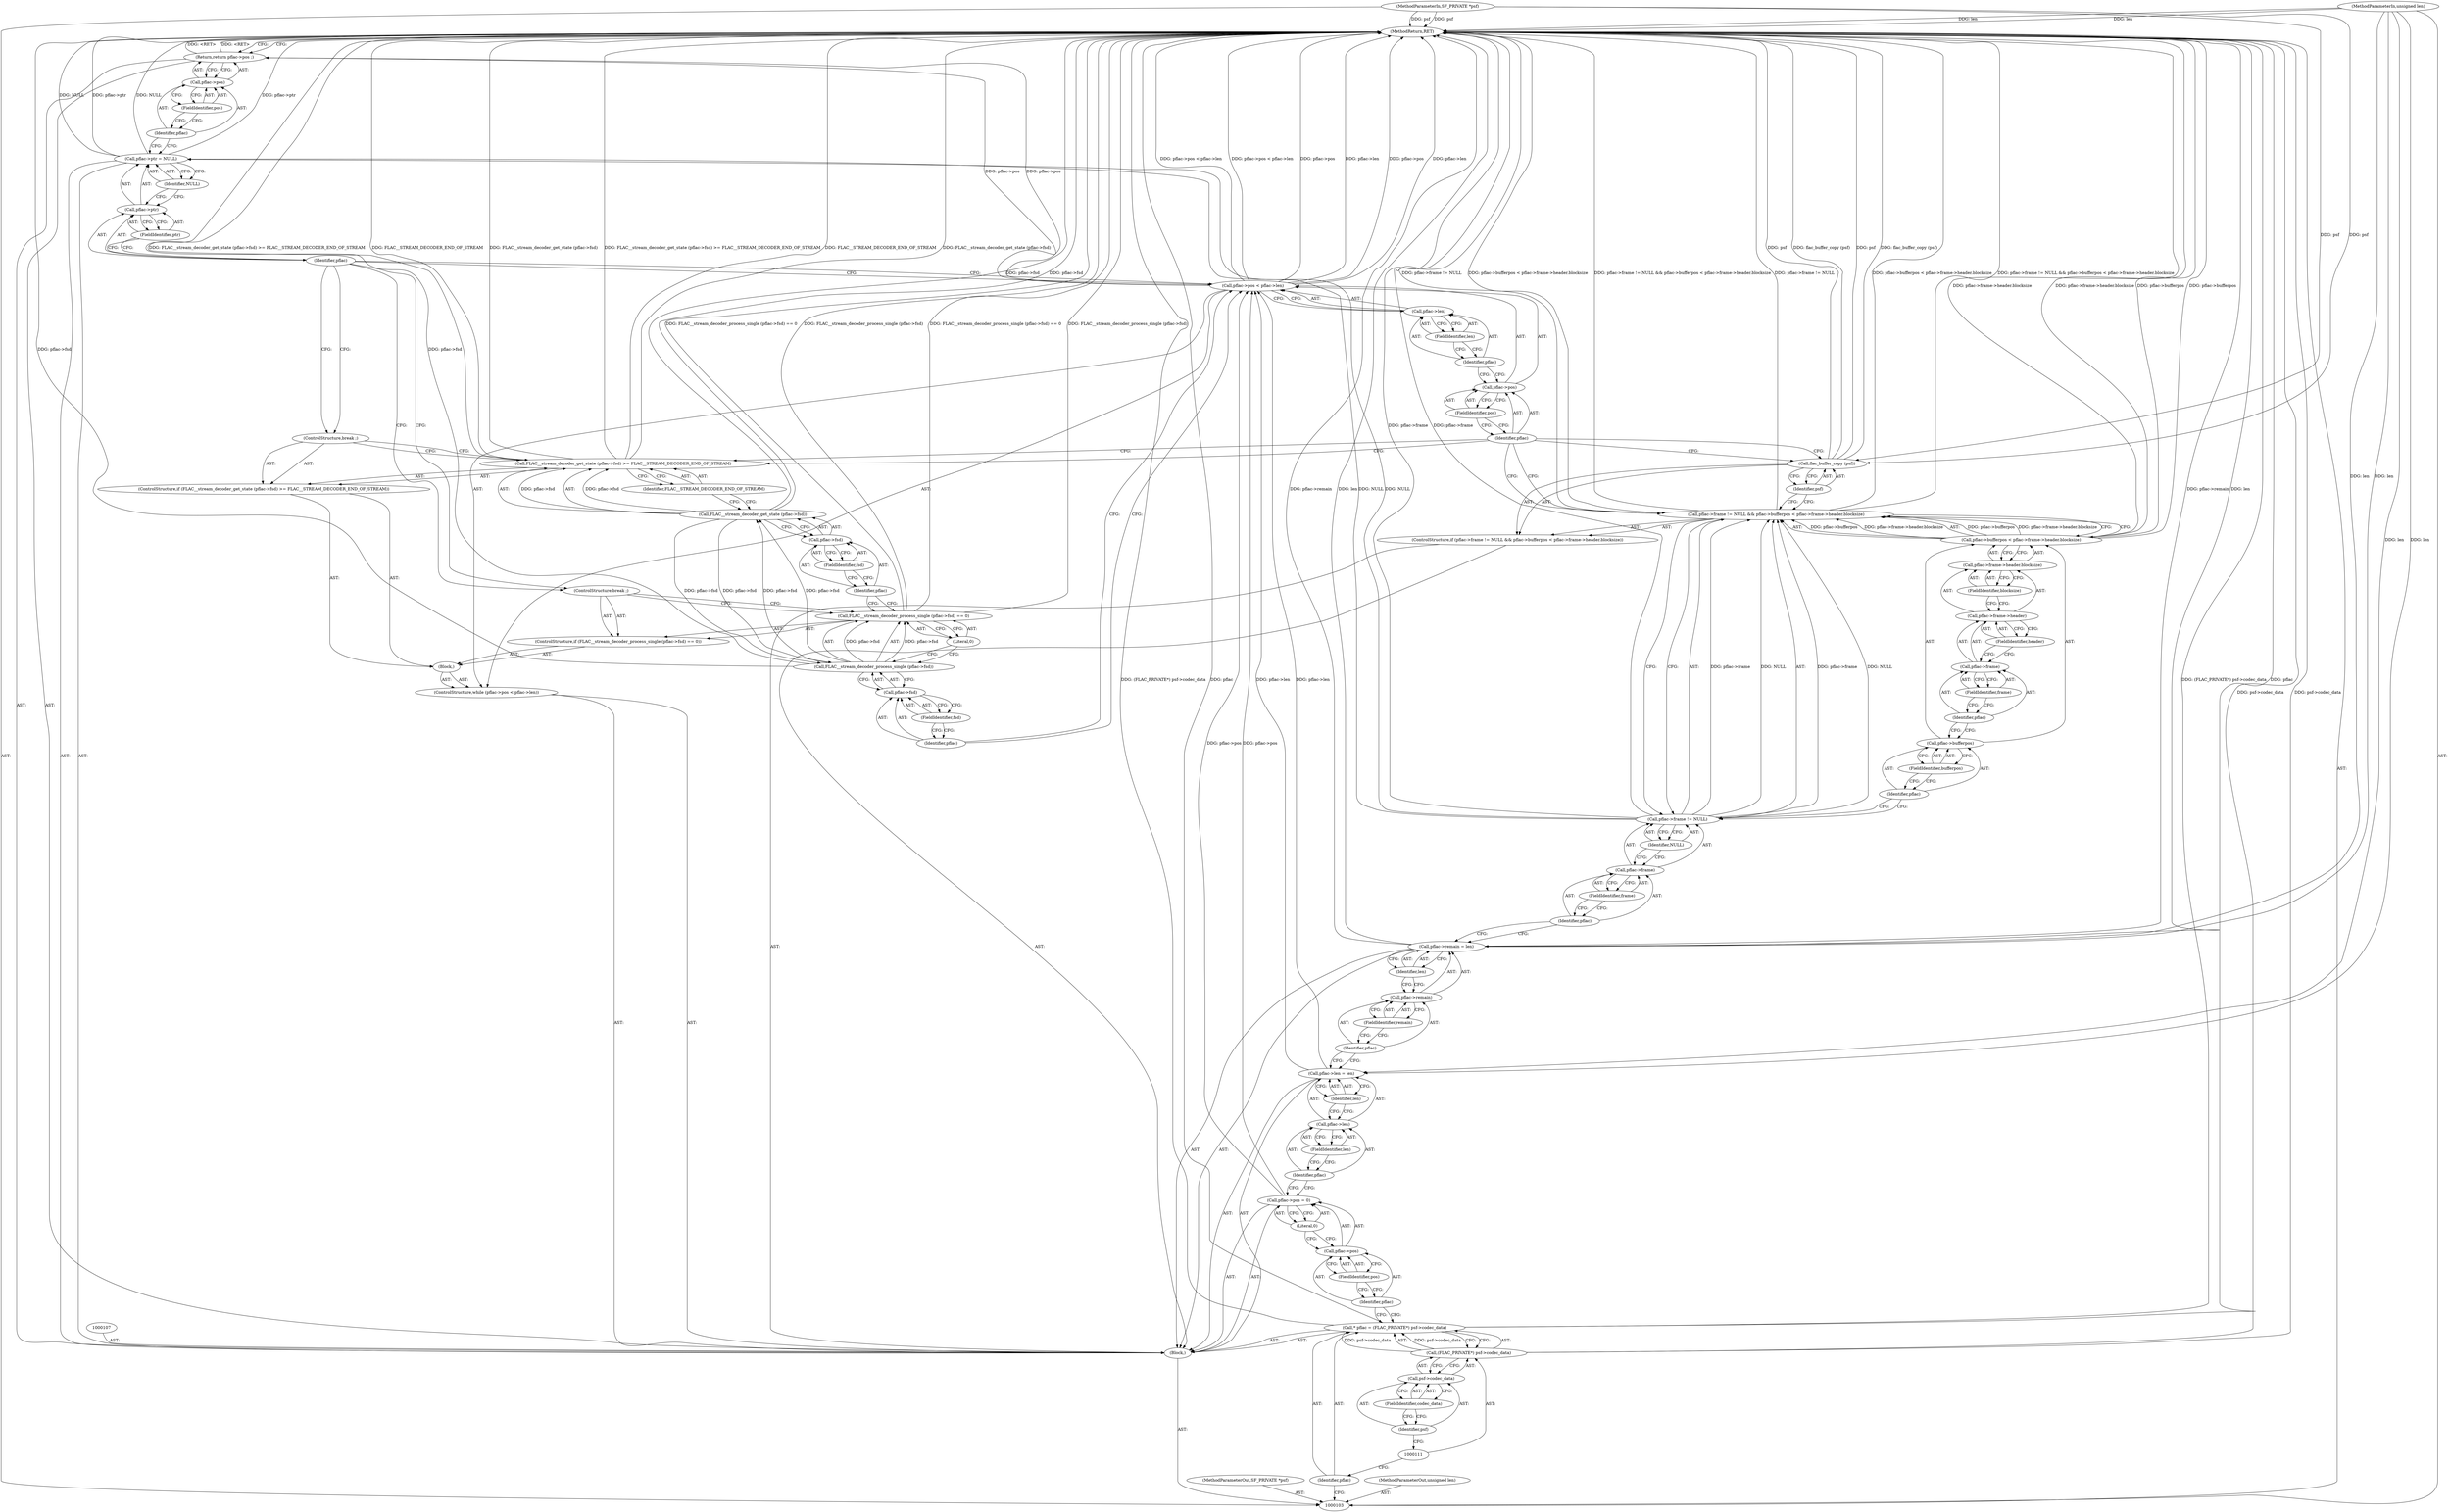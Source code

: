 digraph "1_libsndfile_60b234301adf258786d8b90be5c1d437fc8799e0_0" {
"1000184" [label="(MethodReturn,RET)"];
"1000104" [label="(MethodParameterIn,SF_PRIVATE *psf)"];
"1000249" [label="(MethodParameterOut,SF_PRIVATE *psf)"];
"1000105" [label="(MethodParameterIn,unsigned len)"];
"1000250" [label="(MethodParameterOut,unsigned len)"];
"1000149" [label="(Identifier,psf)"];
"1000148" [label="(Call,flac_buffer_copy (psf))"];
"1000154" [label="(FieldIdentifier,pos)"];
"1000150" [label="(ControlStructure,while (pflac->pos < pflac->len))"];
"1000155" [label="(Call,pflac->len)"];
"1000156" [label="(Identifier,pflac)"];
"1000157" [label="(FieldIdentifier,len)"];
"1000151" [label="(Call,pflac->pos < pflac->len)"];
"1000152" [label="(Call,pflac->pos)"];
"1000153" [label="(Identifier,pflac)"];
"1000158" [label="(Block,)"];
"1000159" [label="(ControlStructure,if (FLAC__stream_decoder_process_single (pflac->fsd) == 0))"];
"1000162" [label="(Call,pflac->fsd)"];
"1000163" [label="(Identifier,pflac)"];
"1000164" [label="(FieldIdentifier,fsd)"];
"1000165" [label="(Literal,0)"];
"1000160" [label="(Call,FLAC__stream_decoder_process_single (pflac->fsd) == 0)"];
"1000161" [label="(Call,FLAC__stream_decoder_process_single (pflac->fsd))"];
"1000166" [label="(ControlStructure,break ;)"];
"1000167" [label="(ControlStructure,if (FLAC__stream_decoder_get_state (pflac->fsd) >= FLAC__STREAM_DECODER_END_OF_STREAM))"];
"1000170" [label="(Call,pflac->fsd)"];
"1000171" [label="(Identifier,pflac)"];
"1000172" [label="(FieldIdentifier,fsd)"];
"1000173" [label="(Identifier,FLAC__STREAM_DECODER_END_OF_STREAM)"];
"1000168" [label="(Call,FLAC__stream_decoder_get_state (pflac->fsd) >= FLAC__STREAM_DECODER_END_OF_STREAM)"];
"1000169" [label="(Call,FLAC__stream_decoder_get_state (pflac->fsd))"];
"1000174" [label="(ControlStructure,break ;)"];
"1000106" [label="(Block,)"];
"1000108" [label="(Call,* pflac = (FLAC_PRIVATE*) psf->codec_data)"];
"1000109" [label="(Identifier,pflac)"];
"1000110" [label="(Call,(FLAC_PRIVATE*) psf->codec_data)"];
"1000112" [label="(Call,psf->codec_data)"];
"1000113" [label="(Identifier,psf)"];
"1000114" [label="(FieldIdentifier,codec_data)"];
"1000179" [label="(Identifier,NULL)"];
"1000175" [label="(Call,pflac->ptr = NULL)"];
"1000176" [label="(Call,pflac->ptr)"];
"1000177" [label="(Identifier,pflac)"];
"1000178" [label="(FieldIdentifier,ptr)"];
"1000180" [label="(Return,return pflac->pos ;)"];
"1000183" [label="(FieldIdentifier,pos)"];
"1000181" [label="(Call,pflac->pos)"];
"1000182" [label="(Identifier,pflac)"];
"1000119" [label="(Literal,0)"];
"1000115" [label="(Call,pflac->pos = 0)"];
"1000116" [label="(Call,pflac->pos)"];
"1000117" [label="(Identifier,pflac)"];
"1000118" [label="(FieldIdentifier,pos)"];
"1000124" [label="(Identifier,len)"];
"1000120" [label="(Call,pflac->len = len)"];
"1000121" [label="(Call,pflac->len)"];
"1000122" [label="(Identifier,pflac)"];
"1000123" [label="(FieldIdentifier,len)"];
"1000129" [label="(Identifier,len)"];
"1000125" [label="(Call,pflac->remain = len)"];
"1000126" [label="(Call,pflac->remain)"];
"1000127" [label="(Identifier,pflac)"];
"1000128" [label="(FieldIdentifier,remain)"];
"1000135" [label="(FieldIdentifier,frame)"];
"1000130" [label="(ControlStructure,if (pflac->frame != NULL && pflac->bufferpos < pflac->frame->header.blocksize))"];
"1000136" [label="(Identifier,NULL)"];
"1000137" [label="(Call,pflac->bufferpos < pflac->frame->header.blocksize)"];
"1000138" [label="(Call,pflac->bufferpos)"];
"1000139" [label="(Identifier,pflac)"];
"1000140" [label="(FieldIdentifier,bufferpos)"];
"1000141" [label="(Call,pflac->frame->header.blocksize)"];
"1000142" [label="(Call,pflac->frame->header)"];
"1000143" [label="(Call,pflac->frame)"];
"1000144" [label="(Identifier,pflac)"];
"1000145" [label="(FieldIdentifier,frame)"];
"1000131" [label="(Call,pflac->frame != NULL && pflac->bufferpos < pflac->frame->header.blocksize)"];
"1000132" [label="(Call,pflac->frame != NULL)"];
"1000133" [label="(Call,pflac->frame)"];
"1000134" [label="(Identifier,pflac)"];
"1000146" [label="(FieldIdentifier,header)"];
"1000147" [label="(FieldIdentifier,blocksize)"];
"1000184" -> "1000103"  [label="AST: "];
"1000184" -> "1000180"  [label="CFG: "];
"1000151" -> "1000184"  [label="DDG: pflac->pos < pflac->len"];
"1000151" -> "1000184"  [label="DDG: pflac->pos"];
"1000151" -> "1000184"  [label="DDG: pflac->len"];
"1000168" -> "1000184"  [label="DDG: FLAC__stream_decoder_get_state (pflac->fsd)"];
"1000168" -> "1000184"  [label="DDG: FLAC__stream_decoder_get_state (pflac->fsd) >= FLAC__STREAM_DECODER_END_OF_STREAM"];
"1000168" -> "1000184"  [label="DDG: FLAC__STREAM_DECODER_END_OF_STREAM"];
"1000105" -> "1000184"  [label="DDG: len"];
"1000160" -> "1000184"  [label="DDG: FLAC__stream_decoder_process_single (pflac->fsd) == 0"];
"1000160" -> "1000184"  [label="DDG: FLAC__stream_decoder_process_single (pflac->fsd)"];
"1000169" -> "1000184"  [label="DDG: pflac->fsd"];
"1000137" -> "1000184"  [label="DDG: pflac->bufferpos"];
"1000137" -> "1000184"  [label="DDG: pflac->frame->header.blocksize"];
"1000161" -> "1000184"  [label="DDG: pflac->fsd"];
"1000131" -> "1000184"  [label="DDG: pflac->frame != NULL && pflac->bufferpos < pflac->frame->header.blocksize"];
"1000131" -> "1000184"  [label="DDG: pflac->frame != NULL"];
"1000131" -> "1000184"  [label="DDG: pflac->bufferpos < pflac->frame->header.blocksize"];
"1000125" -> "1000184"  [label="DDG: pflac->remain"];
"1000125" -> "1000184"  [label="DDG: len"];
"1000175" -> "1000184"  [label="DDG: NULL"];
"1000175" -> "1000184"  [label="DDG: pflac->ptr"];
"1000104" -> "1000184"  [label="DDG: psf"];
"1000148" -> "1000184"  [label="DDG: psf"];
"1000148" -> "1000184"  [label="DDG: flac_buffer_copy (psf)"];
"1000132" -> "1000184"  [label="DDG: pflac->frame"];
"1000110" -> "1000184"  [label="DDG: psf->codec_data"];
"1000108" -> "1000184"  [label="DDG: (FLAC_PRIVATE*) psf->codec_data"];
"1000108" -> "1000184"  [label="DDG: pflac"];
"1000180" -> "1000184"  [label="DDG: <RET>"];
"1000104" -> "1000103"  [label="AST: "];
"1000104" -> "1000184"  [label="DDG: psf"];
"1000104" -> "1000148"  [label="DDG: psf"];
"1000249" -> "1000103"  [label="AST: "];
"1000105" -> "1000103"  [label="AST: "];
"1000105" -> "1000184"  [label="DDG: len"];
"1000105" -> "1000120"  [label="DDG: len"];
"1000105" -> "1000125"  [label="DDG: len"];
"1000250" -> "1000103"  [label="AST: "];
"1000149" -> "1000148"  [label="AST: "];
"1000149" -> "1000131"  [label="CFG: "];
"1000148" -> "1000149"  [label="CFG: "];
"1000148" -> "1000130"  [label="AST: "];
"1000148" -> "1000149"  [label="CFG: "];
"1000149" -> "1000148"  [label="AST: "];
"1000153" -> "1000148"  [label="CFG: "];
"1000148" -> "1000184"  [label="DDG: psf"];
"1000148" -> "1000184"  [label="DDG: flac_buffer_copy (psf)"];
"1000104" -> "1000148"  [label="DDG: psf"];
"1000154" -> "1000152"  [label="AST: "];
"1000154" -> "1000153"  [label="CFG: "];
"1000152" -> "1000154"  [label="CFG: "];
"1000150" -> "1000106"  [label="AST: "];
"1000151" -> "1000150"  [label="AST: "];
"1000158" -> "1000150"  [label="AST: "];
"1000155" -> "1000151"  [label="AST: "];
"1000155" -> "1000157"  [label="CFG: "];
"1000156" -> "1000155"  [label="AST: "];
"1000157" -> "1000155"  [label="AST: "];
"1000151" -> "1000155"  [label="CFG: "];
"1000156" -> "1000155"  [label="AST: "];
"1000156" -> "1000152"  [label="CFG: "];
"1000157" -> "1000156"  [label="CFG: "];
"1000157" -> "1000155"  [label="AST: "];
"1000157" -> "1000156"  [label="CFG: "];
"1000155" -> "1000157"  [label="CFG: "];
"1000151" -> "1000150"  [label="AST: "];
"1000151" -> "1000155"  [label="CFG: "];
"1000152" -> "1000151"  [label="AST: "];
"1000155" -> "1000151"  [label="AST: "];
"1000163" -> "1000151"  [label="CFG: "];
"1000177" -> "1000151"  [label="CFG: "];
"1000151" -> "1000184"  [label="DDG: pflac->pos < pflac->len"];
"1000151" -> "1000184"  [label="DDG: pflac->pos"];
"1000151" -> "1000184"  [label="DDG: pflac->len"];
"1000115" -> "1000151"  [label="DDG: pflac->pos"];
"1000120" -> "1000151"  [label="DDG: pflac->len"];
"1000151" -> "1000180"  [label="DDG: pflac->pos"];
"1000152" -> "1000151"  [label="AST: "];
"1000152" -> "1000154"  [label="CFG: "];
"1000153" -> "1000152"  [label="AST: "];
"1000154" -> "1000152"  [label="AST: "];
"1000156" -> "1000152"  [label="CFG: "];
"1000153" -> "1000152"  [label="AST: "];
"1000153" -> "1000168"  [label="CFG: "];
"1000153" -> "1000148"  [label="CFG: "];
"1000153" -> "1000131"  [label="CFG: "];
"1000154" -> "1000153"  [label="CFG: "];
"1000158" -> "1000150"  [label="AST: "];
"1000159" -> "1000158"  [label="AST: "];
"1000167" -> "1000158"  [label="AST: "];
"1000159" -> "1000158"  [label="AST: "];
"1000160" -> "1000159"  [label="AST: "];
"1000166" -> "1000159"  [label="AST: "];
"1000162" -> "1000161"  [label="AST: "];
"1000162" -> "1000164"  [label="CFG: "];
"1000163" -> "1000162"  [label="AST: "];
"1000164" -> "1000162"  [label="AST: "];
"1000161" -> "1000162"  [label="CFG: "];
"1000163" -> "1000162"  [label="AST: "];
"1000163" -> "1000151"  [label="CFG: "];
"1000164" -> "1000163"  [label="CFG: "];
"1000164" -> "1000162"  [label="AST: "];
"1000164" -> "1000163"  [label="CFG: "];
"1000162" -> "1000164"  [label="CFG: "];
"1000165" -> "1000160"  [label="AST: "];
"1000165" -> "1000161"  [label="CFG: "];
"1000160" -> "1000165"  [label="CFG: "];
"1000160" -> "1000159"  [label="AST: "];
"1000160" -> "1000165"  [label="CFG: "];
"1000161" -> "1000160"  [label="AST: "];
"1000165" -> "1000160"  [label="AST: "];
"1000166" -> "1000160"  [label="CFG: "];
"1000171" -> "1000160"  [label="CFG: "];
"1000160" -> "1000184"  [label="DDG: FLAC__stream_decoder_process_single (pflac->fsd) == 0"];
"1000160" -> "1000184"  [label="DDG: FLAC__stream_decoder_process_single (pflac->fsd)"];
"1000161" -> "1000160"  [label="DDG: pflac->fsd"];
"1000161" -> "1000160"  [label="AST: "];
"1000161" -> "1000162"  [label="CFG: "];
"1000162" -> "1000161"  [label="AST: "];
"1000165" -> "1000161"  [label="CFG: "];
"1000161" -> "1000184"  [label="DDG: pflac->fsd"];
"1000161" -> "1000160"  [label="DDG: pflac->fsd"];
"1000169" -> "1000161"  [label="DDG: pflac->fsd"];
"1000161" -> "1000169"  [label="DDG: pflac->fsd"];
"1000166" -> "1000159"  [label="AST: "];
"1000166" -> "1000160"  [label="CFG: "];
"1000177" -> "1000166"  [label="CFG: "];
"1000167" -> "1000158"  [label="AST: "];
"1000168" -> "1000167"  [label="AST: "];
"1000174" -> "1000167"  [label="AST: "];
"1000170" -> "1000169"  [label="AST: "];
"1000170" -> "1000172"  [label="CFG: "];
"1000171" -> "1000170"  [label="AST: "];
"1000172" -> "1000170"  [label="AST: "];
"1000169" -> "1000170"  [label="CFG: "];
"1000171" -> "1000170"  [label="AST: "];
"1000171" -> "1000160"  [label="CFG: "];
"1000172" -> "1000171"  [label="CFG: "];
"1000172" -> "1000170"  [label="AST: "];
"1000172" -> "1000171"  [label="CFG: "];
"1000170" -> "1000172"  [label="CFG: "];
"1000173" -> "1000168"  [label="AST: "];
"1000173" -> "1000169"  [label="CFG: "];
"1000168" -> "1000173"  [label="CFG: "];
"1000168" -> "1000167"  [label="AST: "];
"1000168" -> "1000173"  [label="CFG: "];
"1000169" -> "1000168"  [label="AST: "];
"1000173" -> "1000168"  [label="AST: "];
"1000153" -> "1000168"  [label="CFG: "];
"1000174" -> "1000168"  [label="CFG: "];
"1000168" -> "1000184"  [label="DDG: FLAC__stream_decoder_get_state (pflac->fsd)"];
"1000168" -> "1000184"  [label="DDG: FLAC__stream_decoder_get_state (pflac->fsd) >= FLAC__STREAM_DECODER_END_OF_STREAM"];
"1000168" -> "1000184"  [label="DDG: FLAC__STREAM_DECODER_END_OF_STREAM"];
"1000169" -> "1000168"  [label="DDG: pflac->fsd"];
"1000169" -> "1000168"  [label="AST: "];
"1000169" -> "1000170"  [label="CFG: "];
"1000170" -> "1000169"  [label="AST: "];
"1000173" -> "1000169"  [label="CFG: "];
"1000169" -> "1000184"  [label="DDG: pflac->fsd"];
"1000169" -> "1000161"  [label="DDG: pflac->fsd"];
"1000169" -> "1000168"  [label="DDG: pflac->fsd"];
"1000161" -> "1000169"  [label="DDG: pflac->fsd"];
"1000174" -> "1000167"  [label="AST: "];
"1000174" -> "1000168"  [label="CFG: "];
"1000177" -> "1000174"  [label="CFG: "];
"1000106" -> "1000103"  [label="AST: "];
"1000107" -> "1000106"  [label="AST: "];
"1000108" -> "1000106"  [label="AST: "];
"1000115" -> "1000106"  [label="AST: "];
"1000120" -> "1000106"  [label="AST: "];
"1000125" -> "1000106"  [label="AST: "];
"1000130" -> "1000106"  [label="AST: "];
"1000150" -> "1000106"  [label="AST: "];
"1000175" -> "1000106"  [label="AST: "];
"1000180" -> "1000106"  [label="AST: "];
"1000108" -> "1000106"  [label="AST: "];
"1000108" -> "1000110"  [label="CFG: "];
"1000109" -> "1000108"  [label="AST: "];
"1000110" -> "1000108"  [label="AST: "];
"1000117" -> "1000108"  [label="CFG: "];
"1000108" -> "1000184"  [label="DDG: (FLAC_PRIVATE*) psf->codec_data"];
"1000108" -> "1000184"  [label="DDG: pflac"];
"1000110" -> "1000108"  [label="DDG: psf->codec_data"];
"1000109" -> "1000108"  [label="AST: "];
"1000109" -> "1000103"  [label="CFG: "];
"1000111" -> "1000109"  [label="CFG: "];
"1000110" -> "1000108"  [label="AST: "];
"1000110" -> "1000112"  [label="CFG: "];
"1000111" -> "1000110"  [label="AST: "];
"1000112" -> "1000110"  [label="AST: "];
"1000108" -> "1000110"  [label="CFG: "];
"1000110" -> "1000184"  [label="DDG: psf->codec_data"];
"1000110" -> "1000108"  [label="DDG: psf->codec_data"];
"1000112" -> "1000110"  [label="AST: "];
"1000112" -> "1000114"  [label="CFG: "];
"1000113" -> "1000112"  [label="AST: "];
"1000114" -> "1000112"  [label="AST: "];
"1000110" -> "1000112"  [label="CFG: "];
"1000113" -> "1000112"  [label="AST: "];
"1000113" -> "1000111"  [label="CFG: "];
"1000114" -> "1000113"  [label="CFG: "];
"1000114" -> "1000112"  [label="AST: "];
"1000114" -> "1000113"  [label="CFG: "];
"1000112" -> "1000114"  [label="CFG: "];
"1000179" -> "1000175"  [label="AST: "];
"1000179" -> "1000176"  [label="CFG: "];
"1000175" -> "1000179"  [label="CFG: "];
"1000175" -> "1000106"  [label="AST: "];
"1000175" -> "1000179"  [label="CFG: "];
"1000176" -> "1000175"  [label="AST: "];
"1000179" -> "1000175"  [label="AST: "];
"1000182" -> "1000175"  [label="CFG: "];
"1000175" -> "1000184"  [label="DDG: NULL"];
"1000175" -> "1000184"  [label="DDG: pflac->ptr"];
"1000132" -> "1000175"  [label="DDG: NULL"];
"1000176" -> "1000175"  [label="AST: "];
"1000176" -> "1000178"  [label="CFG: "];
"1000177" -> "1000176"  [label="AST: "];
"1000178" -> "1000176"  [label="AST: "];
"1000179" -> "1000176"  [label="CFG: "];
"1000177" -> "1000176"  [label="AST: "];
"1000177" -> "1000151"  [label="CFG: "];
"1000177" -> "1000166"  [label="CFG: "];
"1000177" -> "1000174"  [label="CFG: "];
"1000178" -> "1000177"  [label="CFG: "];
"1000178" -> "1000176"  [label="AST: "];
"1000178" -> "1000177"  [label="CFG: "];
"1000176" -> "1000178"  [label="CFG: "];
"1000180" -> "1000106"  [label="AST: "];
"1000180" -> "1000181"  [label="CFG: "];
"1000181" -> "1000180"  [label="AST: "];
"1000184" -> "1000180"  [label="CFG: "];
"1000180" -> "1000184"  [label="DDG: <RET>"];
"1000151" -> "1000180"  [label="DDG: pflac->pos"];
"1000183" -> "1000181"  [label="AST: "];
"1000183" -> "1000182"  [label="CFG: "];
"1000181" -> "1000183"  [label="CFG: "];
"1000181" -> "1000180"  [label="AST: "];
"1000181" -> "1000183"  [label="CFG: "];
"1000182" -> "1000181"  [label="AST: "];
"1000183" -> "1000181"  [label="AST: "];
"1000180" -> "1000181"  [label="CFG: "];
"1000182" -> "1000181"  [label="AST: "];
"1000182" -> "1000175"  [label="CFG: "];
"1000183" -> "1000182"  [label="CFG: "];
"1000119" -> "1000115"  [label="AST: "];
"1000119" -> "1000116"  [label="CFG: "];
"1000115" -> "1000119"  [label="CFG: "];
"1000115" -> "1000106"  [label="AST: "];
"1000115" -> "1000119"  [label="CFG: "];
"1000116" -> "1000115"  [label="AST: "];
"1000119" -> "1000115"  [label="AST: "];
"1000122" -> "1000115"  [label="CFG: "];
"1000115" -> "1000151"  [label="DDG: pflac->pos"];
"1000116" -> "1000115"  [label="AST: "];
"1000116" -> "1000118"  [label="CFG: "];
"1000117" -> "1000116"  [label="AST: "];
"1000118" -> "1000116"  [label="AST: "];
"1000119" -> "1000116"  [label="CFG: "];
"1000117" -> "1000116"  [label="AST: "];
"1000117" -> "1000108"  [label="CFG: "];
"1000118" -> "1000117"  [label="CFG: "];
"1000118" -> "1000116"  [label="AST: "];
"1000118" -> "1000117"  [label="CFG: "];
"1000116" -> "1000118"  [label="CFG: "];
"1000124" -> "1000120"  [label="AST: "];
"1000124" -> "1000121"  [label="CFG: "];
"1000120" -> "1000124"  [label="CFG: "];
"1000120" -> "1000106"  [label="AST: "];
"1000120" -> "1000124"  [label="CFG: "];
"1000121" -> "1000120"  [label="AST: "];
"1000124" -> "1000120"  [label="AST: "];
"1000127" -> "1000120"  [label="CFG: "];
"1000105" -> "1000120"  [label="DDG: len"];
"1000120" -> "1000151"  [label="DDG: pflac->len"];
"1000121" -> "1000120"  [label="AST: "];
"1000121" -> "1000123"  [label="CFG: "];
"1000122" -> "1000121"  [label="AST: "];
"1000123" -> "1000121"  [label="AST: "];
"1000124" -> "1000121"  [label="CFG: "];
"1000122" -> "1000121"  [label="AST: "];
"1000122" -> "1000115"  [label="CFG: "];
"1000123" -> "1000122"  [label="CFG: "];
"1000123" -> "1000121"  [label="AST: "];
"1000123" -> "1000122"  [label="CFG: "];
"1000121" -> "1000123"  [label="CFG: "];
"1000129" -> "1000125"  [label="AST: "];
"1000129" -> "1000126"  [label="CFG: "];
"1000125" -> "1000129"  [label="CFG: "];
"1000125" -> "1000106"  [label="AST: "];
"1000125" -> "1000129"  [label="CFG: "];
"1000126" -> "1000125"  [label="AST: "];
"1000129" -> "1000125"  [label="AST: "];
"1000134" -> "1000125"  [label="CFG: "];
"1000125" -> "1000184"  [label="DDG: pflac->remain"];
"1000125" -> "1000184"  [label="DDG: len"];
"1000105" -> "1000125"  [label="DDG: len"];
"1000126" -> "1000125"  [label="AST: "];
"1000126" -> "1000128"  [label="CFG: "];
"1000127" -> "1000126"  [label="AST: "];
"1000128" -> "1000126"  [label="AST: "];
"1000129" -> "1000126"  [label="CFG: "];
"1000127" -> "1000126"  [label="AST: "];
"1000127" -> "1000120"  [label="CFG: "];
"1000128" -> "1000127"  [label="CFG: "];
"1000128" -> "1000126"  [label="AST: "];
"1000128" -> "1000127"  [label="CFG: "];
"1000126" -> "1000128"  [label="CFG: "];
"1000135" -> "1000133"  [label="AST: "];
"1000135" -> "1000134"  [label="CFG: "];
"1000133" -> "1000135"  [label="CFG: "];
"1000130" -> "1000106"  [label="AST: "];
"1000131" -> "1000130"  [label="AST: "];
"1000148" -> "1000130"  [label="AST: "];
"1000136" -> "1000132"  [label="AST: "];
"1000136" -> "1000133"  [label="CFG: "];
"1000132" -> "1000136"  [label="CFG: "];
"1000137" -> "1000131"  [label="AST: "];
"1000137" -> "1000141"  [label="CFG: "];
"1000138" -> "1000137"  [label="AST: "];
"1000141" -> "1000137"  [label="AST: "];
"1000131" -> "1000137"  [label="CFG: "];
"1000137" -> "1000184"  [label="DDG: pflac->bufferpos"];
"1000137" -> "1000184"  [label="DDG: pflac->frame->header.blocksize"];
"1000137" -> "1000131"  [label="DDG: pflac->bufferpos"];
"1000137" -> "1000131"  [label="DDG: pflac->frame->header.blocksize"];
"1000138" -> "1000137"  [label="AST: "];
"1000138" -> "1000140"  [label="CFG: "];
"1000139" -> "1000138"  [label="AST: "];
"1000140" -> "1000138"  [label="AST: "];
"1000144" -> "1000138"  [label="CFG: "];
"1000139" -> "1000138"  [label="AST: "];
"1000139" -> "1000132"  [label="CFG: "];
"1000140" -> "1000139"  [label="CFG: "];
"1000140" -> "1000138"  [label="AST: "];
"1000140" -> "1000139"  [label="CFG: "];
"1000138" -> "1000140"  [label="CFG: "];
"1000141" -> "1000137"  [label="AST: "];
"1000141" -> "1000147"  [label="CFG: "];
"1000142" -> "1000141"  [label="AST: "];
"1000147" -> "1000141"  [label="AST: "];
"1000137" -> "1000141"  [label="CFG: "];
"1000142" -> "1000141"  [label="AST: "];
"1000142" -> "1000146"  [label="CFG: "];
"1000143" -> "1000142"  [label="AST: "];
"1000146" -> "1000142"  [label="AST: "];
"1000147" -> "1000142"  [label="CFG: "];
"1000143" -> "1000142"  [label="AST: "];
"1000143" -> "1000145"  [label="CFG: "];
"1000144" -> "1000143"  [label="AST: "];
"1000145" -> "1000143"  [label="AST: "];
"1000146" -> "1000143"  [label="CFG: "];
"1000144" -> "1000143"  [label="AST: "];
"1000144" -> "1000138"  [label="CFG: "];
"1000145" -> "1000144"  [label="CFG: "];
"1000145" -> "1000143"  [label="AST: "];
"1000145" -> "1000144"  [label="CFG: "];
"1000143" -> "1000145"  [label="CFG: "];
"1000131" -> "1000130"  [label="AST: "];
"1000131" -> "1000132"  [label="CFG: "];
"1000131" -> "1000137"  [label="CFG: "];
"1000132" -> "1000131"  [label="AST: "];
"1000137" -> "1000131"  [label="AST: "];
"1000149" -> "1000131"  [label="CFG: "];
"1000153" -> "1000131"  [label="CFG: "];
"1000131" -> "1000184"  [label="DDG: pflac->frame != NULL && pflac->bufferpos < pflac->frame->header.blocksize"];
"1000131" -> "1000184"  [label="DDG: pflac->frame != NULL"];
"1000131" -> "1000184"  [label="DDG: pflac->bufferpos < pflac->frame->header.blocksize"];
"1000132" -> "1000131"  [label="DDG: pflac->frame"];
"1000132" -> "1000131"  [label="DDG: NULL"];
"1000137" -> "1000131"  [label="DDG: pflac->bufferpos"];
"1000137" -> "1000131"  [label="DDG: pflac->frame->header.blocksize"];
"1000132" -> "1000131"  [label="AST: "];
"1000132" -> "1000136"  [label="CFG: "];
"1000133" -> "1000132"  [label="AST: "];
"1000136" -> "1000132"  [label="AST: "];
"1000139" -> "1000132"  [label="CFG: "];
"1000131" -> "1000132"  [label="CFG: "];
"1000132" -> "1000184"  [label="DDG: pflac->frame"];
"1000132" -> "1000131"  [label="DDG: pflac->frame"];
"1000132" -> "1000131"  [label="DDG: NULL"];
"1000132" -> "1000175"  [label="DDG: NULL"];
"1000133" -> "1000132"  [label="AST: "];
"1000133" -> "1000135"  [label="CFG: "];
"1000134" -> "1000133"  [label="AST: "];
"1000135" -> "1000133"  [label="AST: "];
"1000136" -> "1000133"  [label="CFG: "];
"1000134" -> "1000133"  [label="AST: "];
"1000134" -> "1000125"  [label="CFG: "];
"1000135" -> "1000134"  [label="CFG: "];
"1000146" -> "1000142"  [label="AST: "];
"1000146" -> "1000143"  [label="CFG: "];
"1000142" -> "1000146"  [label="CFG: "];
"1000147" -> "1000141"  [label="AST: "];
"1000147" -> "1000142"  [label="CFG: "];
"1000141" -> "1000147"  [label="CFG: "];
}

